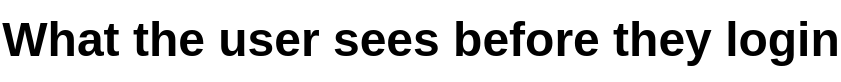 <mxfile version="21.0.4" type="github" pages="2">
  <diagram name="Home Page" id="c2ozPzMcLGsY91cr0GHX">
    <mxGraphModel dx="1187" dy="1820" grid="1" gridSize="10" guides="1" tooltips="1" connect="1" arrows="1" fold="1" page="1" pageScale="1" pageWidth="1169" pageHeight="827" math="0" shadow="0">
      <root>
        <mxCell id="0" />
        <mxCell id="1" parent="0" />
        <mxCell id="orxneTVYVqgsCkWAOdqs-1" value="What the user sees before they login" style="text;strokeColor=none;fillColor=none;html=1;fontSize=24;fontStyle=1;verticalAlign=middle;align=center;" parent="1" vertex="1">
          <mxGeometry x="180" y="10" width="100" height="40" as="geometry" />
        </mxCell>
      </root>
    </mxGraphModel>
  </diagram>
  <diagram id="eH2Gnlys0l5zyrx4pP2b" name="User Dashboard">
    <mxGraphModel dx="1424" dy="2184" grid="1" gridSize="10" guides="1" tooltips="1" connect="1" arrows="1" fold="1" page="1" pageScale="1" pageWidth="1169" pageHeight="827" math="0" shadow="0">
      <root>
        <mxCell id="0" />
        <mxCell id="1" parent="0" />
        <mxCell id="8F_DOhYKYg-UvuxIYQJT-1" value="What the user see when they first login" style="text;strokeColor=none;fillColor=none;html=1;fontSize=24;fontStyle=1;verticalAlign=middle;align=center;" parent="1" vertex="1">
          <mxGeometry x="180" width="100" height="50" as="geometry" />
        </mxCell>
        <mxCell id="vQXoknv6i7w4rlIB0lkG-1" value="" style="whiteSpace=wrap;html=1;fontSize=16;" vertex="1" parent="1">
          <mxGeometry x="20" y="60" width="190" height="730" as="geometry" />
        </mxCell>
        <mxCell id="vQXoknv6i7w4rlIB0lkG-2" value="Priority Tasks" style="whiteSpace=wrap;html=1;fontSize=16;" vertex="1" parent="1">
          <mxGeometry x="240" y="70" width="370" height="160" as="geometry" />
        </mxCell>
        <mxCell id="vQXoknv6i7w4rlIB0lkG-3" style="edgeStyle=none;curved=1;rounded=0;orthogonalLoop=1;jettySize=auto;html=1;fontSize=12;startSize=8;endSize=8;" edge="1" parent="1" source="vQXoknv6i7w4rlIB0lkG-2" target="vQXoknv6i7w4rlIB0lkG-2">
          <mxGeometry relative="1" as="geometry" />
        </mxCell>
        <mxCell id="vQXoknv6i7w4rlIB0lkG-4" value="Priority &amp;nbsp;Projects" style="whiteSpace=wrap;html=1;fontSize=16;" vertex="1" parent="1">
          <mxGeometry x="620" y="70" width="400" height="160" as="geometry" />
        </mxCell>
        <mxCell id="vQXoknv6i7w4rlIB0lkG-5" style="edgeStyle=none;curved=1;rounded=0;orthogonalLoop=1;jettySize=auto;html=1;entryX=0.5;entryY=1;entryDx=0;entryDy=0;fontSize=12;startSize=8;endSize=8;" edge="1" parent="1" source="vQXoknv6i7w4rlIB0lkG-4" target="vQXoknv6i7w4rlIB0lkG-4">
          <mxGeometry relative="1" as="geometry" />
        </mxCell>
        <mxCell id="vQXoknv6i7w4rlIB0lkG-6" value="Project List" style="whiteSpace=wrap;html=1;fontSize=16;" vertex="1" parent="1">
          <mxGeometry x="240" y="590" width="770" height="206.5" as="geometry" />
        </mxCell>
        <mxCell id="vQXoknv6i7w4rlIB0lkG-7" value="Project History List" style="whiteSpace=wrap;html=1;fontSize=16;" vertex="1" parent="1">
          <mxGeometry x="620" y="250" width="400" height="150" as="geometry" />
        </mxCell>
        <mxCell id="vQXoknv6i7w4rlIB0lkG-8" value="Alerts" style="whiteSpace=wrap;html=1;fontSize=16;" vertex="1" parent="1">
          <mxGeometry x="240" y="250" width="370" height="150" as="geometry" />
        </mxCell>
        <mxCell id="vQXoknv6i7w4rlIB0lkG-9" value="Actions" style="whiteSpace=wrap;html=1;fontSize=16;" vertex="1" parent="1">
          <mxGeometry x="240" y="420" width="370" height="150" as="geometry" />
        </mxCell>
        <mxCell id="vQXoknv6i7w4rlIB0lkG-10" value="Todo List" style="whiteSpace=wrap;html=1;fontSize=16;" vertex="1" parent="1">
          <mxGeometry x="620" y="420" width="400" height="150" as="geometry" />
        </mxCell>
        <mxCell id="vQXoknv6i7w4rlIB0lkG-11" style="edgeStyle=none;curved=1;rounded=0;orthogonalLoop=1;jettySize=auto;html=1;entryX=1;entryY=0.75;entryDx=0;entryDy=0;fontSize=12;startSize=8;endSize=8;" edge="1" parent="1" source="vQXoknv6i7w4rlIB0lkG-10" target="vQXoknv6i7w4rlIB0lkG-10">
          <mxGeometry relative="1" as="geometry" />
        </mxCell>
      </root>
    </mxGraphModel>
  </diagram>
</mxfile>
